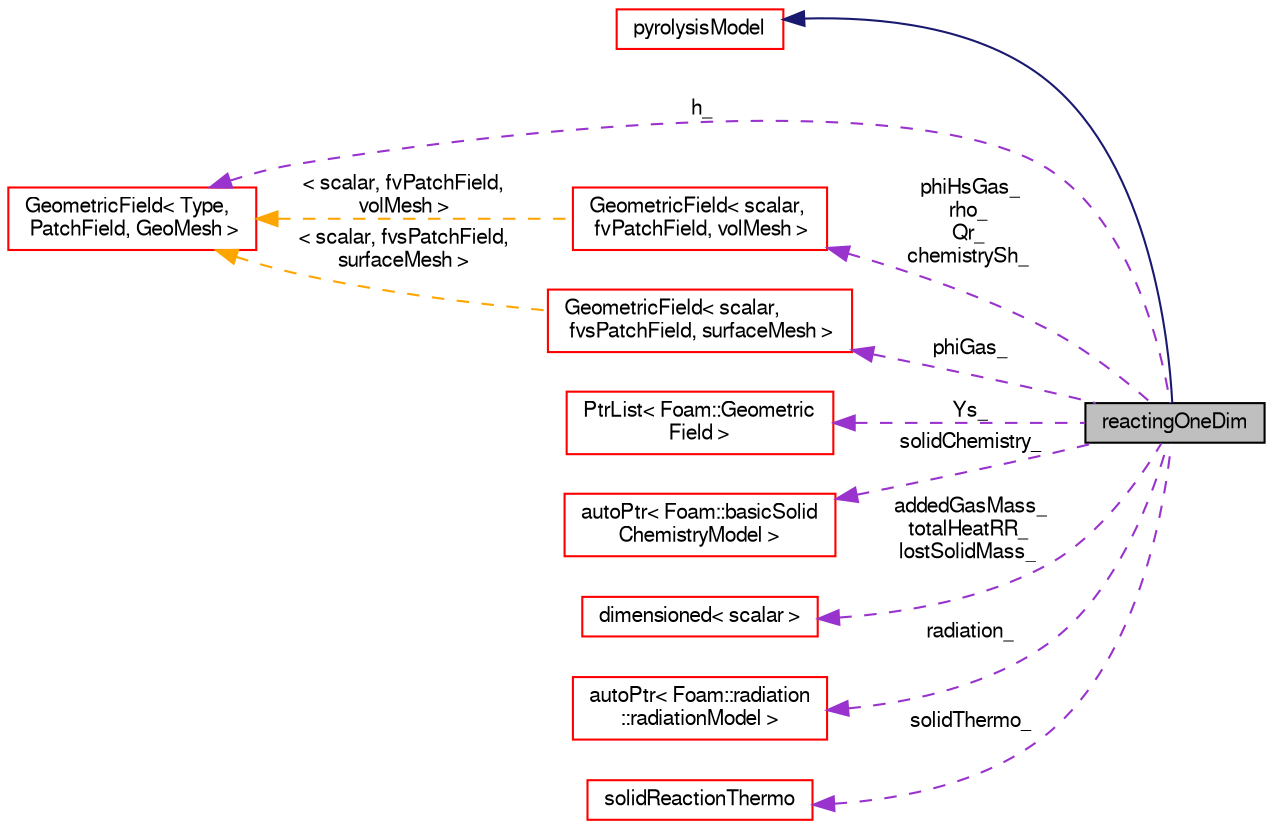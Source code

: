 digraph "reactingOneDim"
{
  bgcolor="transparent";
  edge [fontname="FreeSans",fontsize="10",labelfontname="FreeSans",labelfontsize="10"];
  node [fontname="FreeSans",fontsize="10",shape=record];
  rankdir="LR";
  Node20 [label="reactingOneDim",height=0.2,width=0.4,color="black", fillcolor="grey75", style="filled", fontcolor="black"];
  Node21 -> Node20 [dir="back",color="midnightblue",fontsize="10",style="solid",fontname="FreeSans"];
  Node21 [label="pyrolysisModel",height=0.2,width=0.4,color="red",URL="$a28970.html",tooltip="Base class for pyrolysis models. "];
  Node96 -> Node20 [dir="back",color="darkorchid3",fontsize="10",style="dashed",label=" phiHsGas_\nrho_\nQr_\nchemistrySh_" ,fontname="FreeSans"];
  Node96 [label="GeometricField\< scalar,\l fvPatchField, volMesh \>",height=0.2,width=0.4,color="red",URL="$a22434.html"];
  Node103 -> Node96 [dir="back",color="orange",fontsize="10",style="dashed",label=" \< scalar, fvPatchField,\l volMesh \>" ,fontname="FreeSans"];
  Node103 [label="GeometricField\< Type,\l PatchField, GeoMesh \>",height=0.2,width=0.4,color="red",URL="$a22434.html",tooltip="Generic GeometricField class. "];
  Node105 -> Node20 [dir="back",color="darkorchid3",fontsize="10",style="dashed",label=" Ys_" ,fontname="FreeSans"];
  Node105 [label="PtrList\< Foam::Geometric\lField \>",height=0.2,width=0.4,color="red",URL="$a25914.html"];
  Node106 -> Node20 [dir="back",color="darkorchid3",fontsize="10",style="dashed",label=" phiGas_" ,fontname="FreeSans"];
  Node106 [label="GeometricField\< scalar,\l fvsPatchField, surfaceMesh \>",height=0.2,width=0.4,color="red",URL="$a22434.html"];
  Node103 -> Node106 [dir="back",color="orange",fontsize="10",style="dashed",label=" \< scalar, fvsPatchField,\l surfaceMesh \>" ,fontname="FreeSans"];
  Node108 -> Node20 [dir="back",color="darkorchid3",fontsize="10",style="dashed",label=" solidChemistry_" ,fontname="FreeSans"];
  Node108 [label="autoPtr\< Foam::basicSolid\lChemistryModel \>",height=0.2,width=0.4,color="red",URL="$a25958.html"];
  Node109 -> Node20 [dir="back",color="darkorchid3",fontsize="10",style="dashed",label=" addedGasMass_\ntotalHeatRR_\nlostSolidMass_" ,fontname="FreeSans"];
  Node109 [label="dimensioned\< scalar \>",height=0.2,width=0.4,color="red",URL="$a26366.html"];
  Node111 -> Node20 [dir="back",color="darkorchid3",fontsize="10",style="dashed",label=" radiation_" ,fontname="FreeSans"];
  Node111 [label="autoPtr\< Foam::radiation\l::radiationModel \>",height=0.2,width=0.4,color="red",URL="$a25958.html"];
  Node112 -> Node20 [dir="back",color="darkorchid3",fontsize="10",style="dashed",label=" solidThermo_" ,fontname="FreeSans"];
  Node112 [label="solidReactionThermo",height=0.2,width=0.4,color="red",URL="$a30222.html",tooltip="Foam::solidReactionThermo. "];
  Node103 -> Node20 [dir="back",color="darkorchid3",fontsize="10",style="dashed",label=" h_" ,fontname="FreeSans"];
}

